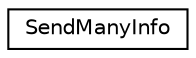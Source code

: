 digraph "Graphical Class Hierarchy"
{
  edge [fontname="Helvetica",fontsize="10",labelfontname="Helvetica",labelfontsize="10"];
  node [fontname="Helvetica",fontsize="10",shape=record];
  rankdir="LR";
  Node0 [label="SendManyInfo",height=0.2,width=0.4,color="black", fillcolor="white", style="filled",URL="$struct_send_many_info.html",tooltip="Info for send_many transaction type. "];
}
